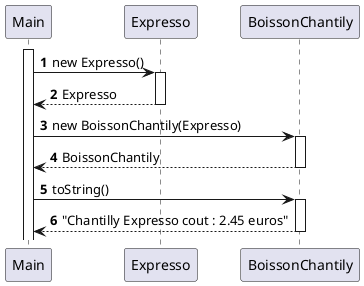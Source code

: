 @startuml
'https://plantuml.com/sequence-diagram

autonumber

participant Main as m
participant Expresso
participant BoissonChantily

activate m
m -> Expresso: new Expresso()
activate Expresso
Expresso --> m: Expresso
deactivate Expresso

m -> BoissonChantily: new BoissonChantily(Expresso)
activate BoissonChantily
BoissonChantily --> m: BoissonChantily
deactivate BoissonChantily
m -> BoissonChantily : toString()
activate BoissonChantily
BoissonChantily --> m: "Chantilly Expresso cout : 2.45 euros"
deactivate BoissonChantily





@enduml